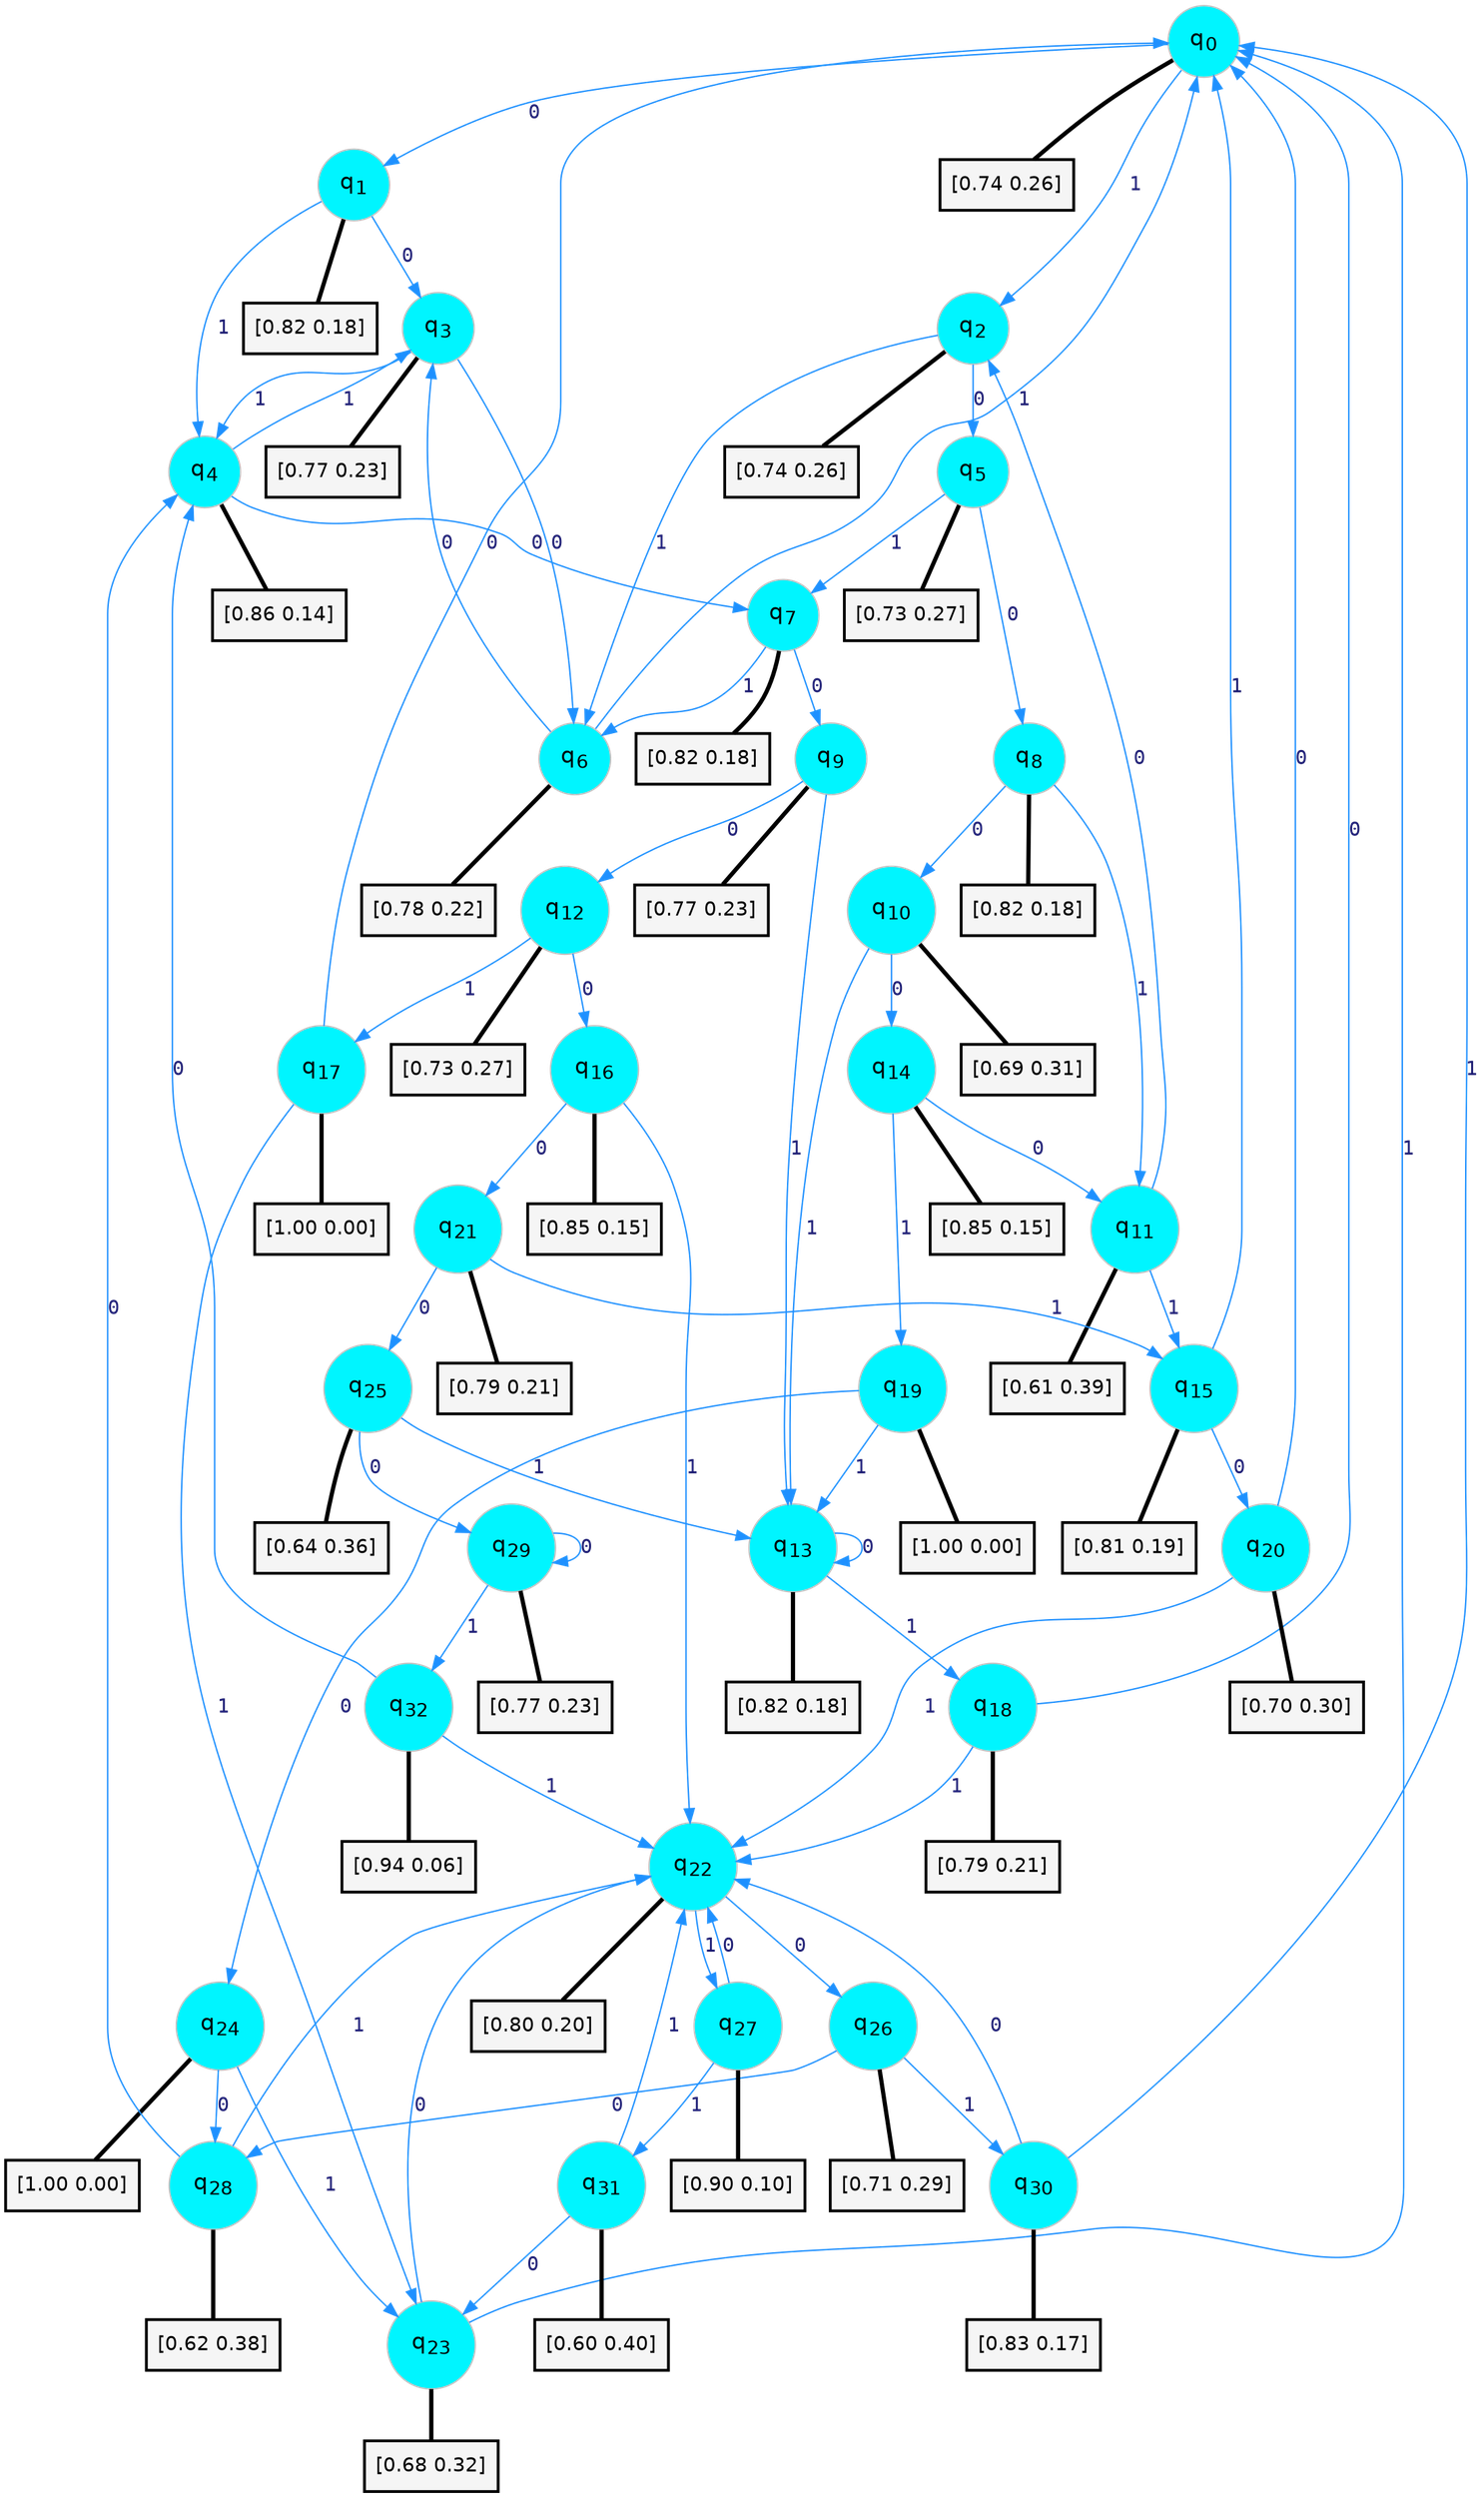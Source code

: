 digraph G {
graph [
bgcolor=transparent, dpi=300, rankdir=TD, size="40,25"];
node [
color=gray, fillcolor=turquoise1, fontcolor=black, fontname=Helvetica, fontsize=16, fontweight=bold, shape=circle, style=filled];
edge [
arrowsize=1, color=dodgerblue1, fontcolor=midnightblue, fontname=courier, fontweight=bold, penwidth=1, style=solid, weight=20];
0[label=<q<SUB>0</SUB>>];
1[label=<q<SUB>1</SUB>>];
2[label=<q<SUB>2</SUB>>];
3[label=<q<SUB>3</SUB>>];
4[label=<q<SUB>4</SUB>>];
5[label=<q<SUB>5</SUB>>];
6[label=<q<SUB>6</SUB>>];
7[label=<q<SUB>7</SUB>>];
8[label=<q<SUB>8</SUB>>];
9[label=<q<SUB>9</SUB>>];
10[label=<q<SUB>10</SUB>>];
11[label=<q<SUB>11</SUB>>];
12[label=<q<SUB>12</SUB>>];
13[label=<q<SUB>13</SUB>>];
14[label=<q<SUB>14</SUB>>];
15[label=<q<SUB>15</SUB>>];
16[label=<q<SUB>16</SUB>>];
17[label=<q<SUB>17</SUB>>];
18[label=<q<SUB>18</SUB>>];
19[label=<q<SUB>19</SUB>>];
20[label=<q<SUB>20</SUB>>];
21[label=<q<SUB>21</SUB>>];
22[label=<q<SUB>22</SUB>>];
23[label=<q<SUB>23</SUB>>];
24[label=<q<SUB>24</SUB>>];
25[label=<q<SUB>25</SUB>>];
26[label=<q<SUB>26</SUB>>];
27[label=<q<SUB>27</SUB>>];
28[label=<q<SUB>28</SUB>>];
29[label=<q<SUB>29</SUB>>];
30[label=<q<SUB>30</SUB>>];
31[label=<q<SUB>31</SUB>>];
32[label=<q<SUB>32</SUB>>];
33[label="[0.74 0.26]", shape=box,fontcolor=black, fontname=Helvetica, fontsize=14, penwidth=2, fillcolor=whitesmoke,color=black];
34[label="[0.82 0.18]", shape=box,fontcolor=black, fontname=Helvetica, fontsize=14, penwidth=2, fillcolor=whitesmoke,color=black];
35[label="[0.74 0.26]", shape=box,fontcolor=black, fontname=Helvetica, fontsize=14, penwidth=2, fillcolor=whitesmoke,color=black];
36[label="[0.77 0.23]", shape=box,fontcolor=black, fontname=Helvetica, fontsize=14, penwidth=2, fillcolor=whitesmoke,color=black];
37[label="[0.86 0.14]", shape=box,fontcolor=black, fontname=Helvetica, fontsize=14, penwidth=2, fillcolor=whitesmoke,color=black];
38[label="[0.73 0.27]", shape=box,fontcolor=black, fontname=Helvetica, fontsize=14, penwidth=2, fillcolor=whitesmoke,color=black];
39[label="[0.78 0.22]", shape=box,fontcolor=black, fontname=Helvetica, fontsize=14, penwidth=2, fillcolor=whitesmoke,color=black];
40[label="[0.82 0.18]", shape=box,fontcolor=black, fontname=Helvetica, fontsize=14, penwidth=2, fillcolor=whitesmoke,color=black];
41[label="[0.82 0.18]", shape=box,fontcolor=black, fontname=Helvetica, fontsize=14, penwidth=2, fillcolor=whitesmoke,color=black];
42[label="[0.77 0.23]", shape=box,fontcolor=black, fontname=Helvetica, fontsize=14, penwidth=2, fillcolor=whitesmoke,color=black];
43[label="[0.69 0.31]", shape=box,fontcolor=black, fontname=Helvetica, fontsize=14, penwidth=2, fillcolor=whitesmoke,color=black];
44[label="[0.61 0.39]", shape=box,fontcolor=black, fontname=Helvetica, fontsize=14, penwidth=2, fillcolor=whitesmoke,color=black];
45[label="[0.73 0.27]", shape=box,fontcolor=black, fontname=Helvetica, fontsize=14, penwidth=2, fillcolor=whitesmoke,color=black];
46[label="[0.82 0.18]", shape=box,fontcolor=black, fontname=Helvetica, fontsize=14, penwidth=2, fillcolor=whitesmoke,color=black];
47[label="[0.85 0.15]", shape=box,fontcolor=black, fontname=Helvetica, fontsize=14, penwidth=2, fillcolor=whitesmoke,color=black];
48[label="[0.81 0.19]", shape=box,fontcolor=black, fontname=Helvetica, fontsize=14, penwidth=2, fillcolor=whitesmoke,color=black];
49[label="[0.85 0.15]", shape=box,fontcolor=black, fontname=Helvetica, fontsize=14, penwidth=2, fillcolor=whitesmoke,color=black];
50[label="[1.00 0.00]", shape=box,fontcolor=black, fontname=Helvetica, fontsize=14, penwidth=2, fillcolor=whitesmoke,color=black];
51[label="[0.79 0.21]", shape=box,fontcolor=black, fontname=Helvetica, fontsize=14, penwidth=2, fillcolor=whitesmoke,color=black];
52[label="[1.00 0.00]", shape=box,fontcolor=black, fontname=Helvetica, fontsize=14, penwidth=2, fillcolor=whitesmoke,color=black];
53[label="[0.70 0.30]", shape=box,fontcolor=black, fontname=Helvetica, fontsize=14, penwidth=2, fillcolor=whitesmoke,color=black];
54[label="[0.79 0.21]", shape=box,fontcolor=black, fontname=Helvetica, fontsize=14, penwidth=2, fillcolor=whitesmoke,color=black];
55[label="[0.80 0.20]", shape=box,fontcolor=black, fontname=Helvetica, fontsize=14, penwidth=2, fillcolor=whitesmoke,color=black];
56[label="[0.68 0.32]", shape=box,fontcolor=black, fontname=Helvetica, fontsize=14, penwidth=2, fillcolor=whitesmoke,color=black];
57[label="[1.00 0.00]", shape=box,fontcolor=black, fontname=Helvetica, fontsize=14, penwidth=2, fillcolor=whitesmoke,color=black];
58[label="[0.64 0.36]", shape=box,fontcolor=black, fontname=Helvetica, fontsize=14, penwidth=2, fillcolor=whitesmoke,color=black];
59[label="[0.71 0.29]", shape=box,fontcolor=black, fontname=Helvetica, fontsize=14, penwidth=2, fillcolor=whitesmoke,color=black];
60[label="[0.90 0.10]", shape=box,fontcolor=black, fontname=Helvetica, fontsize=14, penwidth=2, fillcolor=whitesmoke,color=black];
61[label="[0.62 0.38]", shape=box,fontcolor=black, fontname=Helvetica, fontsize=14, penwidth=2, fillcolor=whitesmoke,color=black];
62[label="[0.77 0.23]", shape=box,fontcolor=black, fontname=Helvetica, fontsize=14, penwidth=2, fillcolor=whitesmoke,color=black];
63[label="[0.83 0.17]", shape=box,fontcolor=black, fontname=Helvetica, fontsize=14, penwidth=2, fillcolor=whitesmoke,color=black];
64[label="[0.60 0.40]", shape=box,fontcolor=black, fontname=Helvetica, fontsize=14, penwidth=2, fillcolor=whitesmoke,color=black];
65[label="[0.94 0.06]", shape=box,fontcolor=black, fontname=Helvetica, fontsize=14, penwidth=2, fillcolor=whitesmoke,color=black];
0->1 [label=0];
0->2 [label=1];
0->33 [arrowhead=none, penwidth=3,color=black];
1->3 [label=0];
1->4 [label=1];
1->34 [arrowhead=none, penwidth=3,color=black];
2->5 [label=0];
2->6 [label=1];
2->35 [arrowhead=none, penwidth=3,color=black];
3->6 [label=0];
3->4 [label=1];
3->36 [arrowhead=none, penwidth=3,color=black];
4->7 [label=0];
4->3 [label=1];
4->37 [arrowhead=none, penwidth=3,color=black];
5->8 [label=0];
5->7 [label=1];
5->38 [arrowhead=none, penwidth=3,color=black];
6->3 [label=0];
6->0 [label=1];
6->39 [arrowhead=none, penwidth=3,color=black];
7->9 [label=0];
7->6 [label=1];
7->40 [arrowhead=none, penwidth=3,color=black];
8->10 [label=0];
8->11 [label=1];
8->41 [arrowhead=none, penwidth=3,color=black];
9->12 [label=0];
9->13 [label=1];
9->42 [arrowhead=none, penwidth=3,color=black];
10->14 [label=0];
10->13 [label=1];
10->43 [arrowhead=none, penwidth=3,color=black];
11->2 [label=0];
11->15 [label=1];
11->44 [arrowhead=none, penwidth=3,color=black];
12->16 [label=0];
12->17 [label=1];
12->45 [arrowhead=none, penwidth=3,color=black];
13->13 [label=0];
13->18 [label=1];
13->46 [arrowhead=none, penwidth=3,color=black];
14->11 [label=0];
14->19 [label=1];
14->47 [arrowhead=none, penwidth=3,color=black];
15->20 [label=0];
15->0 [label=1];
15->48 [arrowhead=none, penwidth=3,color=black];
16->21 [label=0];
16->22 [label=1];
16->49 [arrowhead=none, penwidth=3,color=black];
17->0 [label=0];
17->23 [label=1];
17->50 [arrowhead=none, penwidth=3,color=black];
18->0 [label=0];
18->22 [label=1];
18->51 [arrowhead=none, penwidth=3,color=black];
19->24 [label=0];
19->13 [label=1];
19->52 [arrowhead=none, penwidth=3,color=black];
20->0 [label=0];
20->22 [label=1];
20->53 [arrowhead=none, penwidth=3,color=black];
21->25 [label=0];
21->15 [label=1];
21->54 [arrowhead=none, penwidth=3,color=black];
22->26 [label=0];
22->27 [label=1];
22->55 [arrowhead=none, penwidth=3,color=black];
23->22 [label=0];
23->0 [label=1];
23->56 [arrowhead=none, penwidth=3,color=black];
24->28 [label=0];
24->23 [label=1];
24->57 [arrowhead=none, penwidth=3,color=black];
25->29 [label=0];
25->13 [label=1];
25->58 [arrowhead=none, penwidth=3,color=black];
26->28 [label=0];
26->30 [label=1];
26->59 [arrowhead=none, penwidth=3,color=black];
27->22 [label=0];
27->31 [label=1];
27->60 [arrowhead=none, penwidth=3,color=black];
28->4 [label=0];
28->22 [label=1];
28->61 [arrowhead=none, penwidth=3,color=black];
29->29 [label=0];
29->32 [label=1];
29->62 [arrowhead=none, penwidth=3,color=black];
30->22 [label=0];
30->0 [label=1];
30->63 [arrowhead=none, penwidth=3,color=black];
31->23 [label=0];
31->22 [label=1];
31->64 [arrowhead=none, penwidth=3,color=black];
32->4 [label=0];
32->22 [label=1];
32->65 [arrowhead=none, penwidth=3,color=black];
}
